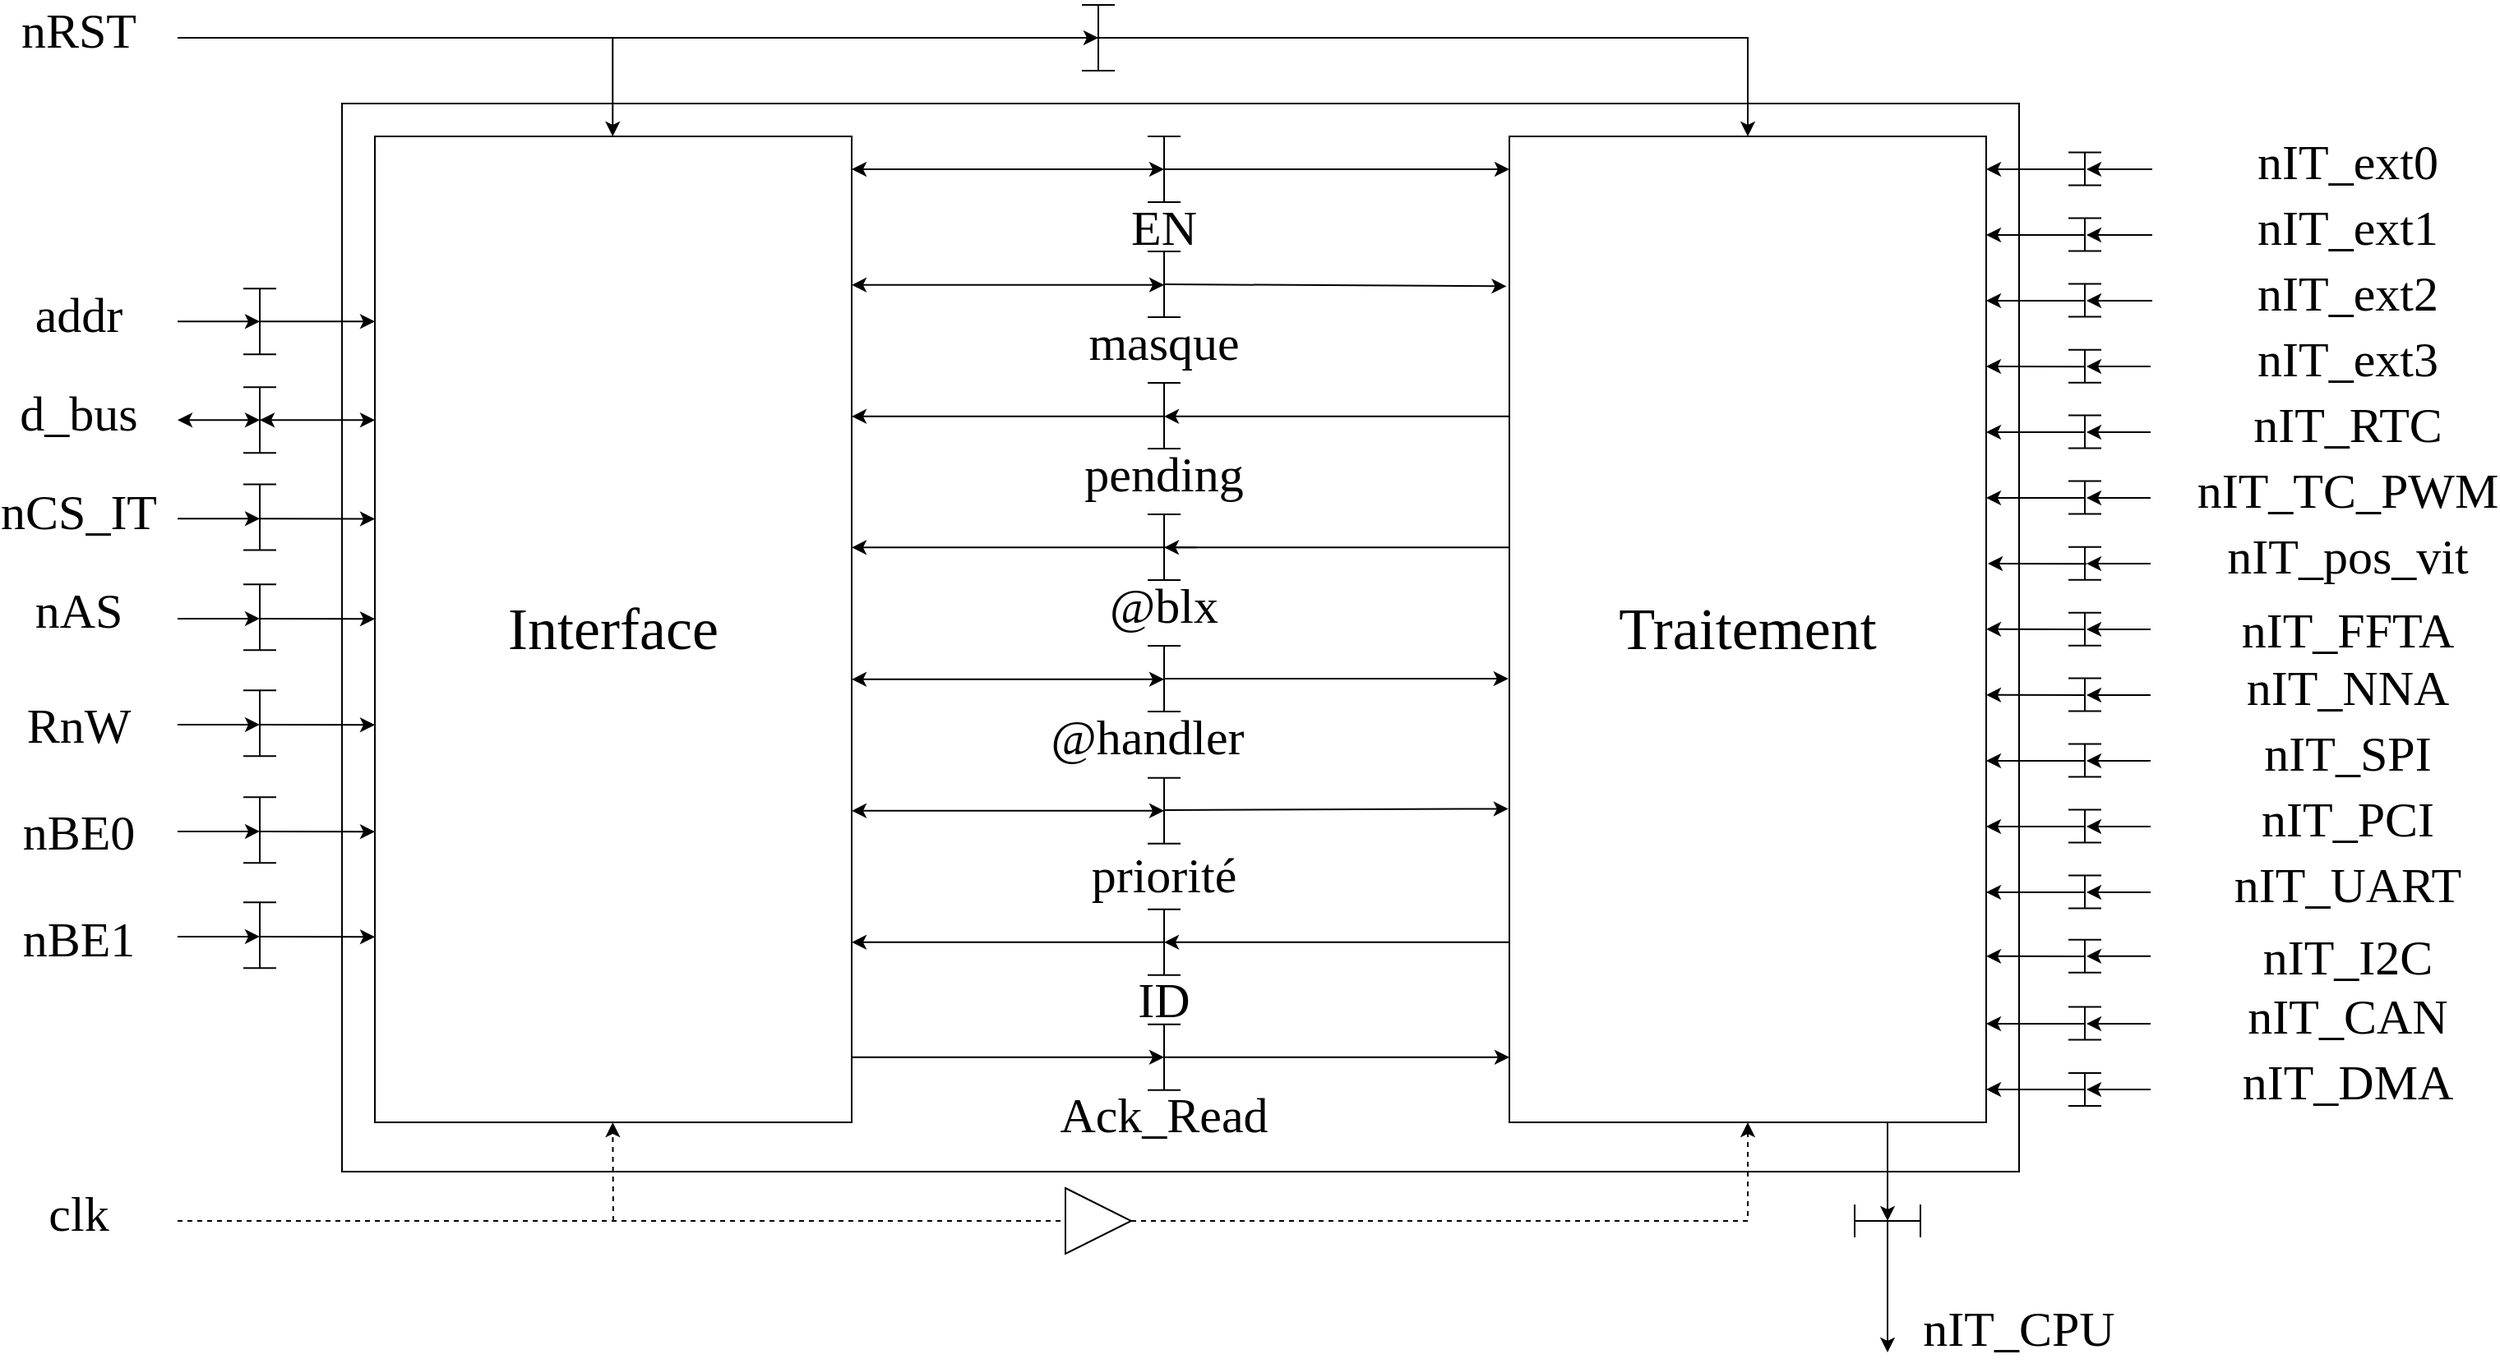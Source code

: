 <mxfile version="20.6.2" type="device"><diagram id="b_KVYCV3iisbfMPjOw4a" name="Page-1"><mxGraphModel dx="3201" dy="1047" grid="1" gridSize="10" guides="1" tooltips="1" connect="1" arrows="1" fold="1" page="1" pageScale="1" pageWidth="827" pageHeight="1169" math="0" shadow="0"><root><mxCell id="0"/><mxCell id="1" parent="0"/><mxCell id="0cYPzPJEwHiZQpcdyZ2v-8" value="" style="rounded=0;whiteSpace=wrap;html=1;" parent="1" vertex="1"><mxGeometry x="180" y="80" width="1020" height="650" as="geometry"/></mxCell><mxCell id="lIDSd-Ln-Ijv5voX9kCA-36" value="" style="endArrow=classic;html=1;rounded=0;fontFamily=Verdana;fontSize=30;" parent="1" edge="1"><mxGeometry width="50" height="50" relative="1" as="geometry"><mxPoint x="1240" y="120" as="sourcePoint"/><mxPoint x="1180" y="120" as="targetPoint"/></mxGeometry></mxCell><mxCell id="lIDSd-Ln-Ijv5voX9kCA-37" value="" style="endArrow=classic;html=1;rounded=0;fontFamily=Verdana;fontSize=30;" parent="1" edge="1"><mxGeometry width="50" height="50" relative="1" as="geometry"><mxPoint x="1240" y="160" as="sourcePoint"/><mxPoint x="1180" y="160" as="targetPoint"/></mxGeometry></mxCell><mxCell id="lIDSd-Ln-Ijv5voX9kCA-38" value="" style="endArrow=classic;html=1;rounded=0;fontFamily=Verdana;fontSize=30;" parent="1" edge="1"><mxGeometry width="50" height="50" relative="1" as="geometry"><mxPoint x="1240" y="200" as="sourcePoint"/><mxPoint x="1180" y="200" as="targetPoint"/></mxGeometry></mxCell><mxCell id="lIDSd-Ln-Ijv5voX9kCA-40" value="" style="endArrow=classic;html=1;rounded=0;fontFamily=Verdana;fontSize=30;" parent="1" edge="1"><mxGeometry width="50" height="50" relative="1" as="geometry"><mxPoint x="1240" y="280" as="sourcePoint"/><mxPoint x="1180" y="280" as="targetPoint"/></mxGeometry></mxCell><mxCell id="lIDSd-Ln-Ijv5voX9kCA-41" value="" style="endArrow=classic;html=1;rounded=0;fontFamily=Verdana;fontSize=30;" parent="1" edge="1"><mxGeometry width="50" height="50" relative="1" as="geometry"><mxPoint x="1240" y="320" as="sourcePoint"/><mxPoint x="1180" y="320" as="targetPoint"/></mxGeometry></mxCell><mxCell id="lIDSd-Ln-Ijv5voX9kCA-42" value="" style="endArrow=classic;html=1;rounded=0;fontFamily=Verdana;fontSize=30;" parent="1" edge="1"><mxGeometry width="50" height="50" relative="1" as="geometry"><mxPoint x="1241" y="360.1" as="sourcePoint"/><mxPoint x="1181" y="360" as="targetPoint"/></mxGeometry></mxCell><mxCell id="lIDSd-Ln-Ijv5voX9kCA-43" value="" style="endArrow=classic;html=1;rounded=0;fontFamily=Verdana;fontSize=30;" parent="1" edge="1"><mxGeometry width="50" height="50" relative="1" as="geometry"><mxPoint x="1240" y="400" as="sourcePoint"/><mxPoint x="1180" y="399.9" as="targetPoint"/></mxGeometry></mxCell><mxCell id="lIDSd-Ln-Ijv5voX9kCA-44" value="" style="endArrow=classic;html=1;rounded=0;fontFamily=Verdana;fontSize=30;" parent="1" edge="1"><mxGeometry width="50" height="50" relative="1" as="geometry"><mxPoint x="1240" y="440" as="sourcePoint"/><mxPoint x="1180" y="439.9" as="targetPoint"/></mxGeometry></mxCell><mxCell id="lIDSd-Ln-Ijv5voX9kCA-45" value="" style="endArrow=classic;html=1;rounded=0;fontFamily=Verdana;fontSize=30;" parent="1" edge="1"><mxGeometry width="50" height="50" relative="1" as="geometry"><mxPoint x="1240" y="480" as="sourcePoint"/><mxPoint x="1180" y="480" as="targetPoint"/></mxGeometry></mxCell><mxCell id="lIDSd-Ln-Ijv5voX9kCA-46" value="" style="endArrow=classic;html=1;rounded=0;fontFamily=Verdana;fontSize=30;" parent="1" edge="1"><mxGeometry width="50" height="50" relative="1" as="geometry"><mxPoint x="1240" y="520" as="sourcePoint"/><mxPoint x="1180" y="520" as="targetPoint"/></mxGeometry></mxCell><mxCell id="lIDSd-Ln-Ijv5voX9kCA-47" value="" style="endArrow=classic;html=1;rounded=0;fontFamily=Verdana;fontSize=30;" parent="1" edge="1"><mxGeometry width="50" height="50" relative="1" as="geometry"><mxPoint x="1240" y="560" as="sourcePoint"/><mxPoint x="1180" y="560" as="targetPoint"/></mxGeometry></mxCell><mxCell id="lIDSd-Ln-Ijv5voX9kCA-48" value="" style="endArrow=classic;html=1;rounded=0;fontFamily=Verdana;fontSize=30;" parent="1" edge="1"><mxGeometry width="50" height="50" relative="1" as="geometry"><mxPoint x="1240" y="599.02" as="sourcePoint"/><mxPoint x="1180" y="598.92" as="targetPoint"/></mxGeometry></mxCell><mxCell id="lIDSd-Ln-Ijv5voX9kCA-49" value="" style="endArrow=classic;html=1;rounded=0;fontFamily=Verdana;fontSize=30;" parent="1" edge="1"><mxGeometry width="50" height="50" relative="1" as="geometry"><mxPoint x="1240" y="640" as="sourcePoint"/><mxPoint x="1180" y="640" as="targetPoint"/></mxGeometry></mxCell><mxCell id="lIDSd-Ln-Ijv5voX9kCA-50" value="" style="endArrow=classic;html=1;rounded=0;fontFamily=Verdana;fontSize=30;" parent="1" edge="1"><mxGeometry width="50" height="50" relative="1" as="geometry"><mxPoint x="1240" y="680" as="sourcePoint"/><mxPoint x="1180" y="680" as="targetPoint"/></mxGeometry></mxCell><mxCell id="lIDSd-Ln-Ijv5voX9kCA-51" value="nIT_ext0" style="text;html=1;strokeColor=none;fillColor=none;align=center;verticalAlign=middle;whiteSpace=wrap;rounded=0;fontFamily=Verdana;fontSize=30;" parent="1" vertex="1"><mxGeometry x="1370" y="100" width="60" height="30" as="geometry"/></mxCell><mxCell id="lIDSd-Ln-Ijv5voX9kCA-52" value="nIT_ext1" style="text;html=1;strokeColor=none;fillColor=none;align=center;verticalAlign=middle;whiteSpace=wrap;rounded=0;fontFamily=Verdana;fontSize=30;" parent="1" vertex="1"><mxGeometry x="1370" y="140" width="60" height="30" as="geometry"/></mxCell><mxCell id="lIDSd-Ln-Ijv5voX9kCA-53" value="nIT_ext2" style="text;html=1;strokeColor=none;fillColor=none;align=center;verticalAlign=middle;whiteSpace=wrap;rounded=0;fontFamily=Verdana;fontSize=30;" parent="1" vertex="1"><mxGeometry x="1370" y="180" width="60" height="30" as="geometry"/></mxCell><mxCell id="lIDSd-Ln-Ijv5voX9kCA-54" value="nIT_ext3" style="text;html=1;strokeColor=none;fillColor=none;align=center;verticalAlign=middle;whiteSpace=wrap;rounded=0;fontFamily=Verdana;fontSize=30;" parent="1" vertex="1"><mxGeometry x="1370" y="220" width="60" height="30" as="geometry"/></mxCell><mxCell id="lIDSd-Ln-Ijv5voX9kCA-55" value="nIT_RTC" style="text;html=1;strokeColor=none;fillColor=none;align=center;verticalAlign=middle;whiteSpace=wrap;rounded=0;fontFamily=Verdana;fontSize=30;" parent="1" vertex="1"><mxGeometry x="1370" y="260" width="60" height="30" as="geometry"/></mxCell><mxCell id="lIDSd-Ln-Ijv5voX9kCA-56" value="nIT_TC_PWM" style="text;html=1;strokeColor=none;fillColor=none;align=center;verticalAlign=middle;whiteSpace=wrap;rounded=0;fontFamily=Verdana;fontSize=30;" parent="1" vertex="1"><mxGeometry x="1370" y="300" width="60" height="30" as="geometry"/></mxCell><mxCell id="lIDSd-Ln-Ijv5voX9kCA-57" value="nIT_pos_vit" style="text;html=1;strokeColor=none;fillColor=none;align=center;verticalAlign=middle;whiteSpace=wrap;rounded=0;fontFamily=Verdana;fontSize=30;" parent="1" vertex="1"><mxGeometry x="1370" y="340" width="60" height="30" as="geometry"/></mxCell><mxCell id="lIDSd-Ln-Ijv5voX9kCA-58" value="nIT_FFTA" style="text;html=1;strokeColor=none;fillColor=none;align=center;verticalAlign=middle;whiteSpace=wrap;rounded=0;fontFamily=Verdana;fontSize=30;" parent="1" vertex="1"><mxGeometry x="1370" y="385" width="60" height="30" as="geometry"/></mxCell><mxCell id="lIDSd-Ln-Ijv5voX9kCA-59" value="nIT_NNA" style="text;html=1;strokeColor=none;fillColor=none;align=center;verticalAlign=middle;whiteSpace=wrap;rounded=0;fontFamily=Verdana;fontSize=30;" parent="1" vertex="1"><mxGeometry x="1370" y="420" width="60" height="30" as="geometry"/></mxCell><mxCell id="lIDSd-Ln-Ijv5voX9kCA-60" value="nIT_SPI" style="text;html=1;strokeColor=none;fillColor=none;align=center;verticalAlign=middle;whiteSpace=wrap;rounded=0;fontFamily=Verdana;fontSize=30;" parent="1" vertex="1"><mxGeometry x="1370" y="460" width="60" height="30" as="geometry"/></mxCell><mxCell id="lIDSd-Ln-Ijv5voX9kCA-61" value="nIT_PCI" style="text;html=1;strokeColor=none;fillColor=none;align=center;verticalAlign=middle;whiteSpace=wrap;rounded=0;fontFamily=Verdana;fontSize=30;" parent="1" vertex="1"><mxGeometry x="1370" y="500" width="60" height="30" as="geometry"/></mxCell><mxCell id="lIDSd-Ln-Ijv5voX9kCA-62" value="nIT_UART" style="text;html=1;strokeColor=none;fillColor=none;align=center;verticalAlign=middle;whiteSpace=wrap;rounded=0;fontFamily=Verdana;fontSize=30;" parent="1" vertex="1"><mxGeometry x="1370" y="540" width="60" height="30" as="geometry"/></mxCell><mxCell id="lIDSd-Ln-Ijv5voX9kCA-63" value="nIT_I2C" style="text;html=1;strokeColor=none;fillColor=none;align=center;verticalAlign=middle;whiteSpace=wrap;rounded=0;fontFamily=Verdana;fontSize=30;" parent="1" vertex="1"><mxGeometry x="1370" y="584" width="60" height="30" as="geometry"/></mxCell><mxCell id="lIDSd-Ln-Ijv5voX9kCA-64" value="nIT_CAN" style="text;html=1;strokeColor=none;fillColor=none;align=center;verticalAlign=middle;whiteSpace=wrap;rounded=0;fontFamily=Verdana;fontSize=30;" parent="1" vertex="1"><mxGeometry x="1370" y="620" width="60" height="30" as="geometry"/></mxCell><mxCell id="lIDSd-Ln-Ijv5voX9kCA-65" value="nIT_DMA" style="text;html=1;strokeColor=none;fillColor=none;align=center;verticalAlign=middle;whiteSpace=wrap;rounded=0;fontFamily=Verdana;fontSize=30;" parent="1" vertex="1"><mxGeometry x="1370" y="660" width="60" height="30" as="geometry"/></mxCell><mxCell id="lIDSd-Ln-Ijv5voX9kCA-66" value="&lt;font style=&quot;font-size: 36px;&quot; face=&quot;Verdana&quot;&gt;Traitement&lt;/font&gt;" style="rounded=0;whiteSpace=wrap;html=1;" parent="1" vertex="1"><mxGeometry x="890" y="100" width="290" height="600" as="geometry"/></mxCell><mxCell id="lIDSd-Ln-Ijv5voX9kCA-67" value="" style="endArrow=classic;html=1;rounded=0;fontFamily=Verdana;fontSize=30;" parent="1" edge="1"><mxGeometry width="50" height="50" relative="1" as="geometry"><mxPoint x="1240" y="240.11" as="sourcePoint"/><mxPoint x="1180" y="240" as="targetPoint"/></mxGeometry></mxCell><mxCell id="lIDSd-Ln-Ijv5voX9kCA-70" value="" style="endArrow=classic;dashed=1;html=1;rounded=0;fontFamily=Verdana;fontSize=30;entryX=0.5;entryY=1;entryDx=0;entryDy=0;startArrow=none;" parent="1" source="lIDSd-Ln-Ijv5voX9kCA-174" target="lIDSd-Ln-Ijv5voX9kCA-66" edge="1"><mxGeometry width="50" height="50" relative="1" as="geometry"><mxPoint x="80" y="760" as="sourcePoint"/><mxPoint x="980" y="760" as="targetPoint"/><Array as="points"><mxPoint x="1035" y="760"/></Array></mxGeometry></mxCell><mxCell id="lIDSd-Ln-Ijv5voX9kCA-71" value="" style="endArrow=classic;html=1;rounded=0;fontFamily=Verdana;fontSize=30;entryX=0.5;entryY=0;entryDx=0;entryDy=0;" parent="1" target="lIDSd-Ln-Ijv5voX9kCA-66" edge="1"><mxGeometry width="50" height="50" relative="1" as="geometry"><mxPoint x="80" y="40" as="sourcePoint"/><mxPoint x="200" y="40" as="targetPoint"/><Array as="points"><mxPoint x="1035" y="40"/></Array></mxGeometry></mxCell><mxCell id="lIDSd-Ln-Ijv5voX9kCA-72" value="clk" style="text;html=1;strokeColor=none;fillColor=none;align=center;verticalAlign=middle;whiteSpace=wrap;rounded=0;fontFamily=Verdana;fontSize=30;" parent="1" vertex="1"><mxGeometry x="-10" y="740" width="60" height="30" as="geometry"/></mxCell><mxCell id="lIDSd-Ln-Ijv5voX9kCA-73" value="nRST" style="text;html=1;strokeColor=none;fillColor=none;align=center;verticalAlign=middle;whiteSpace=wrap;rounded=0;fontFamily=Verdana;fontSize=30;" parent="1" vertex="1"><mxGeometry x="-10" y="20" width="60" height="30" as="geometry"/></mxCell><mxCell id="lIDSd-Ln-Ijv5voX9kCA-74" value="addr" style="text;html=1;strokeColor=none;fillColor=none;align=center;verticalAlign=middle;whiteSpace=wrap;rounded=0;fontFamily=Verdana;fontSize=30;" parent="1" vertex="1"><mxGeometry x="-10" y="192.62" width="60" height="30" as="geometry"/></mxCell><mxCell id="lIDSd-Ln-Ijv5voX9kCA-75" value="d_bus" style="text;html=1;strokeColor=none;fillColor=none;align=center;verticalAlign=middle;whiteSpace=wrap;rounded=0;fontFamily=Verdana;fontSize=30;" parent="1" vertex="1"><mxGeometry x="-10" y="252.62" width="60" height="30" as="geometry"/></mxCell><mxCell id="lIDSd-Ln-Ijv5voX9kCA-82" value="nAS" style="text;html=1;strokeColor=none;fillColor=none;align=center;verticalAlign=middle;whiteSpace=wrap;rounded=0;fontFamily=Verdana;fontSize=30;" parent="1" vertex="1"><mxGeometry x="-10" y="372.62" width="60" height="30" as="geometry"/></mxCell><mxCell id="lIDSd-Ln-Ijv5voX9kCA-83" value="RnW" style="text;html=1;strokeColor=none;fillColor=none;align=center;verticalAlign=middle;whiteSpace=wrap;rounded=0;fontFamily=Verdana;fontSize=30;" parent="1" vertex="1"><mxGeometry x="-10" y="442.62" width="60" height="30" as="geometry"/></mxCell><mxCell id="lIDSd-Ln-Ijv5voX9kCA-84" value="nBE0" style="text;html=1;strokeColor=none;fillColor=none;align=center;verticalAlign=middle;whiteSpace=wrap;rounded=0;fontFamily=Verdana;fontSize=30;" parent="1" vertex="1"><mxGeometry x="-10" y="507.62" width="60" height="30" as="geometry"/></mxCell><mxCell id="lIDSd-Ln-Ijv5voX9kCA-85" value="nBE1" style="text;html=1;strokeColor=none;fillColor=none;align=center;verticalAlign=middle;whiteSpace=wrap;rounded=0;fontFamily=Verdana;fontSize=30;" parent="1" vertex="1"><mxGeometry x="-10" y="572.62" width="60" height="30" as="geometry"/></mxCell><mxCell id="lIDSd-Ln-Ijv5voX9kCA-87" value="nCS_IT" style="text;html=1;strokeColor=none;fillColor=none;align=center;verticalAlign=middle;whiteSpace=wrap;rounded=0;fontFamily=Verdana;fontSize=30;" parent="1" vertex="1"><mxGeometry x="-10" y="312.62" width="60" height="30" as="geometry"/></mxCell><mxCell id="lIDSd-Ln-Ijv5voX9kCA-88" value="&lt;font style=&quot;font-size: 36px;&quot; face=&quot;Verdana&quot;&gt;Interface&lt;/font&gt;" style="rounded=0;whiteSpace=wrap;html=1;" parent="1" vertex="1"><mxGeometry x="200" y="100" width="290" height="600" as="geometry"/></mxCell><mxCell id="lIDSd-Ln-Ijv5voX9kCA-89" value="" style="endArrow=classic;dashed=1;html=1;rounded=0;fontFamily=Verdana;fontSize=36;" parent="1" edge="1"><mxGeometry width="50" height="50" relative="1" as="geometry"><mxPoint x="345" y="760" as="sourcePoint"/><mxPoint x="344.66" y="700" as="targetPoint"/></mxGeometry></mxCell><mxCell id="lIDSd-Ln-Ijv5voX9kCA-90" value="" style="endArrow=classic;html=1;rounded=0;fontFamily=Verdana;fontSize=30;" parent="1" edge="1"><mxGeometry width="50" height="50" relative="1" as="geometry"><mxPoint x="1120" y="760" as="sourcePoint"/><mxPoint x="1120" y="840" as="targetPoint"/></mxGeometry></mxCell><mxCell id="lIDSd-Ln-Ijv5voX9kCA-91" value="nIT_CPU" style="text;html=1;strokeColor=none;fillColor=none;align=center;verticalAlign=middle;whiteSpace=wrap;rounded=0;fontFamily=Verdana;fontSize=30;" parent="1" vertex="1"><mxGeometry x="1170" y="810" width="60" height="30" as="geometry"/></mxCell><mxCell id="lIDSd-Ln-Ijv5voX9kCA-98" value="" style="endArrow=none;html=1;rounded=0;fontFamily=Verdana;fontSize=36;" parent="1" edge="1"><mxGeometry width="50" height="50" relative="1" as="geometry"><mxPoint x="1100" y="760" as="sourcePoint"/><mxPoint x="1140" y="760" as="targetPoint"/></mxGeometry></mxCell><mxCell id="lIDSd-Ln-Ijv5voX9kCA-99" value="" style="endArrow=none;html=1;rounded=0;fontFamily=Verdana;fontSize=36;" parent="1" edge="1"><mxGeometry width="50" height="50" relative="1" as="geometry"><mxPoint x="1140" y="770" as="sourcePoint"/><mxPoint x="1140" y="750" as="targetPoint"/></mxGeometry></mxCell><mxCell id="lIDSd-Ln-Ijv5voX9kCA-100" value="" style="endArrow=none;html=1;rounded=0;fontFamily=Verdana;fontSize=36;" parent="1" edge="1"><mxGeometry width="50" height="50" relative="1" as="geometry"><mxPoint x="1100" y="770" as="sourcePoint"/><mxPoint x="1100" y="750" as="targetPoint"/><Array as="points"><mxPoint x="1100" y="760"/></Array></mxGeometry></mxCell><mxCell id="lIDSd-Ln-Ijv5voX9kCA-101" value="" style="endArrow=none;html=1;rounded=0;fontFamily=Verdana;fontSize=36;" parent="1" edge="1"><mxGeometry width="50" height="50" relative="1" as="geometry"><mxPoint x="1240" y="690" as="sourcePoint"/><mxPoint x="1240" y="670" as="targetPoint"/></mxGeometry></mxCell><mxCell id="lIDSd-Ln-Ijv5voX9kCA-102" value="" style="endArrow=none;html=1;rounded=0;fontFamily=Verdana;fontSize=36;" parent="1" edge="1"><mxGeometry width="50" height="50" relative="1" as="geometry"><mxPoint x="1230" y="670" as="sourcePoint"/><mxPoint x="1250" y="670" as="targetPoint"/></mxGeometry></mxCell><mxCell id="lIDSd-Ln-Ijv5voX9kCA-103" value="" style="endArrow=none;html=1;rounded=0;fontFamily=Verdana;fontSize=36;" parent="1" edge="1"><mxGeometry width="50" height="50" relative="1" as="geometry"><mxPoint x="1230" y="690" as="sourcePoint"/><mxPoint x="1250" y="690" as="targetPoint"/></mxGeometry></mxCell><mxCell id="lIDSd-Ln-Ijv5voX9kCA-104" value="" style="endArrow=none;html=1;rounded=0;fontFamily=Verdana;fontSize=36;" parent="1" edge="1"><mxGeometry width="50" height="50" relative="1" as="geometry"><mxPoint x="1240" y="649.75" as="sourcePoint"/><mxPoint x="1240" y="629.75" as="targetPoint"/></mxGeometry></mxCell><mxCell id="lIDSd-Ln-Ijv5voX9kCA-105" value="" style="endArrow=none;html=1;rounded=0;fontFamily=Verdana;fontSize=36;" parent="1" edge="1"><mxGeometry width="50" height="50" relative="1" as="geometry"><mxPoint x="1230" y="629.75" as="sourcePoint"/><mxPoint x="1250" y="629.75" as="targetPoint"/></mxGeometry></mxCell><mxCell id="lIDSd-Ln-Ijv5voX9kCA-106" value="" style="endArrow=none;html=1;rounded=0;fontFamily=Verdana;fontSize=36;" parent="1" edge="1"><mxGeometry width="50" height="50" relative="1" as="geometry"><mxPoint x="1230" y="649.75" as="sourcePoint"/><mxPoint x="1250" y="649.75" as="targetPoint"/></mxGeometry></mxCell><mxCell id="lIDSd-Ln-Ijv5voX9kCA-107" value="" style="endArrow=none;html=1;rounded=0;fontFamily=Verdana;fontSize=36;" parent="1" edge="1"><mxGeometry width="50" height="50" relative="1" as="geometry"><mxPoint x="1240" y="608.9" as="sourcePoint"/><mxPoint x="1240" y="588.9" as="targetPoint"/></mxGeometry></mxCell><mxCell id="lIDSd-Ln-Ijv5voX9kCA-108" value="" style="endArrow=none;html=1;rounded=0;fontFamily=Verdana;fontSize=36;" parent="1" edge="1"><mxGeometry width="50" height="50" relative="1" as="geometry"><mxPoint x="1230" y="588.9" as="sourcePoint"/><mxPoint x="1250" y="588.9" as="targetPoint"/></mxGeometry></mxCell><mxCell id="lIDSd-Ln-Ijv5voX9kCA-109" value="" style="endArrow=none;html=1;rounded=0;fontFamily=Verdana;fontSize=36;" parent="1" edge="1"><mxGeometry width="50" height="50" relative="1" as="geometry"><mxPoint x="1230" y="608.9" as="sourcePoint"/><mxPoint x="1250" y="608.9" as="targetPoint"/></mxGeometry></mxCell><mxCell id="lIDSd-Ln-Ijv5voX9kCA-110" value="" style="endArrow=none;html=1;rounded=0;fontFamily=Verdana;fontSize=36;" parent="1" edge="1"><mxGeometry width="50" height="50" relative="1" as="geometry"><mxPoint x="1240" y="569.75" as="sourcePoint"/><mxPoint x="1240" y="549.75" as="targetPoint"/></mxGeometry></mxCell><mxCell id="lIDSd-Ln-Ijv5voX9kCA-111" value="" style="endArrow=none;html=1;rounded=0;fontFamily=Verdana;fontSize=36;" parent="1" edge="1"><mxGeometry width="50" height="50" relative="1" as="geometry"><mxPoint x="1230" y="549.75" as="sourcePoint"/><mxPoint x="1250" y="549.75" as="targetPoint"/></mxGeometry></mxCell><mxCell id="lIDSd-Ln-Ijv5voX9kCA-112" value="" style="endArrow=none;html=1;rounded=0;fontFamily=Verdana;fontSize=36;" parent="1" edge="1"><mxGeometry width="50" height="50" relative="1" as="geometry"><mxPoint x="1230" y="569.75" as="sourcePoint"/><mxPoint x="1250" y="569.75" as="targetPoint"/></mxGeometry></mxCell><mxCell id="lIDSd-Ln-Ijv5voX9kCA-113" value="" style="endArrow=none;html=1;rounded=0;fontFamily=Verdana;fontSize=36;" parent="1" edge="1"><mxGeometry width="50" height="50" relative="1" as="geometry"><mxPoint x="1240" y="529.75" as="sourcePoint"/><mxPoint x="1240" y="509.75" as="targetPoint"/></mxGeometry></mxCell><mxCell id="lIDSd-Ln-Ijv5voX9kCA-114" value="" style="endArrow=none;html=1;rounded=0;fontFamily=Verdana;fontSize=36;" parent="1" edge="1"><mxGeometry width="50" height="50" relative="1" as="geometry"><mxPoint x="1230" y="509.75" as="sourcePoint"/><mxPoint x="1250" y="509.75" as="targetPoint"/></mxGeometry></mxCell><mxCell id="lIDSd-Ln-Ijv5voX9kCA-115" value="" style="endArrow=none;html=1;rounded=0;fontFamily=Verdana;fontSize=36;" parent="1" edge="1"><mxGeometry width="50" height="50" relative="1" as="geometry"><mxPoint x="1230" y="529.75" as="sourcePoint"/><mxPoint x="1250" y="529.75" as="targetPoint"/></mxGeometry></mxCell><mxCell id="lIDSd-Ln-Ijv5voX9kCA-116" value="" style="endArrow=none;html=1;rounded=0;fontFamily=Verdana;fontSize=36;" parent="1" edge="1"><mxGeometry width="50" height="50" relative="1" as="geometry"><mxPoint x="1240" y="489.75" as="sourcePoint"/><mxPoint x="1240" y="469.75" as="targetPoint"/></mxGeometry></mxCell><mxCell id="lIDSd-Ln-Ijv5voX9kCA-117" value="" style="endArrow=none;html=1;rounded=0;fontFamily=Verdana;fontSize=36;" parent="1" edge="1"><mxGeometry width="50" height="50" relative="1" as="geometry"><mxPoint x="1230" y="469.75" as="sourcePoint"/><mxPoint x="1250" y="469.75" as="targetPoint"/></mxGeometry></mxCell><mxCell id="lIDSd-Ln-Ijv5voX9kCA-118" value="" style="endArrow=none;html=1;rounded=0;fontFamily=Verdana;fontSize=36;" parent="1" edge="1"><mxGeometry width="50" height="50" relative="1" as="geometry"><mxPoint x="1230" y="489.75" as="sourcePoint"/><mxPoint x="1250" y="489.75" as="targetPoint"/></mxGeometry></mxCell><mxCell id="lIDSd-Ln-Ijv5voX9kCA-119" value="" style="endArrow=none;html=1;rounded=0;fontFamily=Verdana;fontSize=36;" parent="1" edge="1"><mxGeometry width="50" height="50" relative="1" as="geometry"><mxPoint x="1240" y="449.75" as="sourcePoint"/><mxPoint x="1240" y="429.75" as="targetPoint"/></mxGeometry></mxCell><mxCell id="lIDSd-Ln-Ijv5voX9kCA-120" value="" style="endArrow=none;html=1;rounded=0;fontFamily=Verdana;fontSize=36;" parent="1" edge="1"><mxGeometry width="50" height="50" relative="1" as="geometry"><mxPoint x="1230" y="429.75" as="sourcePoint"/><mxPoint x="1250" y="429.75" as="targetPoint"/></mxGeometry></mxCell><mxCell id="lIDSd-Ln-Ijv5voX9kCA-121" value="" style="endArrow=none;html=1;rounded=0;fontFamily=Verdana;fontSize=36;" parent="1" edge="1"><mxGeometry width="50" height="50" relative="1" as="geometry"><mxPoint x="1230" y="449.75" as="sourcePoint"/><mxPoint x="1250" y="449.75" as="targetPoint"/></mxGeometry></mxCell><mxCell id="lIDSd-Ln-Ijv5voX9kCA-122" value="" style="endArrow=none;html=1;rounded=0;fontFamily=Verdana;fontSize=36;" parent="1" edge="1"><mxGeometry width="50" height="50" relative="1" as="geometry"><mxPoint x="1240" y="409.88" as="sourcePoint"/><mxPoint x="1240" y="389.88" as="targetPoint"/></mxGeometry></mxCell><mxCell id="lIDSd-Ln-Ijv5voX9kCA-123" value="" style="endArrow=none;html=1;rounded=0;fontFamily=Verdana;fontSize=36;" parent="1" edge="1"><mxGeometry width="50" height="50" relative="1" as="geometry"><mxPoint x="1230" y="389.88" as="sourcePoint"/><mxPoint x="1250" y="389.88" as="targetPoint"/></mxGeometry></mxCell><mxCell id="lIDSd-Ln-Ijv5voX9kCA-124" value="" style="endArrow=none;html=1;rounded=0;fontFamily=Verdana;fontSize=36;" parent="1" edge="1"><mxGeometry width="50" height="50" relative="1" as="geometry"><mxPoint x="1230" y="409.88" as="sourcePoint"/><mxPoint x="1250" y="409.88" as="targetPoint"/></mxGeometry></mxCell><mxCell id="lIDSd-Ln-Ijv5voX9kCA-125" value="" style="endArrow=none;html=1;rounded=0;fontFamily=Verdana;fontSize=36;" parent="1" edge="1"><mxGeometry width="50" height="50" relative="1" as="geometry"><mxPoint x="1240" y="369.88" as="sourcePoint"/><mxPoint x="1240" y="349.88" as="targetPoint"/></mxGeometry></mxCell><mxCell id="lIDSd-Ln-Ijv5voX9kCA-126" value="" style="endArrow=none;html=1;rounded=0;fontFamily=Verdana;fontSize=36;" parent="1" edge="1"><mxGeometry width="50" height="50" relative="1" as="geometry"><mxPoint x="1230" y="349.88" as="sourcePoint"/><mxPoint x="1250" y="349.88" as="targetPoint"/></mxGeometry></mxCell><mxCell id="lIDSd-Ln-Ijv5voX9kCA-127" value="" style="endArrow=none;html=1;rounded=0;fontFamily=Verdana;fontSize=36;" parent="1" edge="1"><mxGeometry width="50" height="50" relative="1" as="geometry"><mxPoint x="1230" y="369.88" as="sourcePoint"/><mxPoint x="1250" y="369.88" as="targetPoint"/></mxGeometry></mxCell><mxCell id="lIDSd-Ln-Ijv5voX9kCA-128" value="" style="endArrow=none;html=1;rounded=0;fontFamily=Verdana;fontSize=36;" parent="1" edge="1"><mxGeometry width="50" height="50" relative="1" as="geometry"><mxPoint x="1240" y="329.75" as="sourcePoint"/><mxPoint x="1240" y="309.75" as="targetPoint"/></mxGeometry></mxCell><mxCell id="lIDSd-Ln-Ijv5voX9kCA-129" value="" style="endArrow=none;html=1;rounded=0;fontFamily=Verdana;fontSize=36;" parent="1" edge="1"><mxGeometry width="50" height="50" relative="1" as="geometry"><mxPoint x="1230" y="309.75" as="sourcePoint"/><mxPoint x="1250" y="309.75" as="targetPoint"/></mxGeometry></mxCell><mxCell id="lIDSd-Ln-Ijv5voX9kCA-130" value="" style="endArrow=none;html=1;rounded=0;fontFamily=Verdana;fontSize=36;" parent="1" edge="1"><mxGeometry width="50" height="50" relative="1" as="geometry"><mxPoint x="1230" y="329.75" as="sourcePoint"/><mxPoint x="1250" y="329.75" as="targetPoint"/></mxGeometry></mxCell><mxCell id="lIDSd-Ln-Ijv5voX9kCA-131" value="" style="endArrow=none;html=1;rounded=0;fontFamily=Verdana;fontSize=36;" parent="1" edge="1"><mxGeometry width="50" height="50" relative="1" as="geometry"><mxPoint x="1240" y="289.75" as="sourcePoint"/><mxPoint x="1240" y="269.75" as="targetPoint"/></mxGeometry></mxCell><mxCell id="lIDSd-Ln-Ijv5voX9kCA-132" value="" style="endArrow=none;html=1;rounded=0;fontFamily=Verdana;fontSize=36;" parent="1" edge="1"><mxGeometry width="50" height="50" relative="1" as="geometry"><mxPoint x="1230" y="269.75" as="sourcePoint"/><mxPoint x="1250" y="269.75" as="targetPoint"/></mxGeometry></mxCell><mxCell id="lIDSd-Ln-Ijv5voX9kCA-133" value="" style="endArrow=none;html=1;rounded=0;fontFamily=Verdana;fontSize=36;" parent="1" edge="1"><mxGeometry width="50" height="50" relative="1" as="geometry"><mxPoint x="1230" y="289.75" as="sourcePoint"/><mxPoint x="1250" y="289.75" as="targetPoint"/></mxGeometry></mxCell><mxCell id="lIDSd-Ln-Ijv5voX9kCA-134" value="" style="endArrow=none;html=1;rounded=0;fontFamily=Verdana;fontSize=36;" parent="1" edge="1"><mxGeometry width="50" height="50" relative="1" as="geometry"><mxPoint x="1240" y="249.88" as="sourcePoint"/><mxPoint x="1240" y="229.88" as="targetPoint"/></mxGeometry></mxCell><mxCell id="lIDSd-Ln-Ijv5voX9kCA-135" value="" style="endArrow=none;html=1;rounded=0;fontFamily=Verdana;fontSize=36;" parent="1" edge="1"><mxGeometry width="50" height="50" relative="1" as="geometry"><mxPoint x="1230" y="229.88" as="sourcePoint"/><mxPoint x="1250" y="229.88" as="targetPoint"/></mxGeometry></mxCell><mxCell id="lIDSd-Ln-Ijv5voX9kCA-136" value="" style="endArrow=none;html=1;rounded=0;fontFamily=Verdana;fontSize=36;" parent="1" edge="1"><mxGeometry width="50" height="50" relative="1" as="geometry"><mxPoint x="1230" y="249.88" as="sourcePoint"/><mxPoint x="1250" y="249.88" as="targetPoint"/></mxGeometry></mxCell><mxCell id="lIDSd-Ln-Ijv5voX9kCA-137" value="" style="endArrow=none;html=1;rounded=0;fontFamily=Verdana;fontSize=36;" parent="1" edge="1"><mxGeometry width="50" height="50" relative="1" as="geometry"><mxPoint x="1240" y="209.75" as="sourcePoint"/><mxPoint x="1240" y="189.75" as="targetPoint"/></mxGeometry></mxCell><mxCell id="lIDSd-Ln-Ijv5voX9kCA-138" value="" style="endArrow=none;html=1;rounded=0;fontFamily=Verdana;fontSize=36;" parent="1" edge="1"><mxGeometry width="50" height="50" relative="1" as="geometry"><mxPoint x="1230" y="189.75" as="sourcePoint"/><mxPoint x="1250" y="189.75" as="targetPoint"/></mxGeometry></mxCell><mxCell id="lIDSd-Ln-Ijv5voX9kCA-139" value="" style="endArrow=none;html=1;rounded=0;fontFamily=Verdana;fontSize=36;" parent="1" edge="1"><mxGeometry width="50" height="50" relative="1" as="geometry"><mxPoint x="1230" y="209.75" as="sourcePoint"/><mxPoint x="1250" y="209.75" as="targetPoint"/></mxGeometry></mxCell><mxCell id="lIDSd-Ln-Ijv5voX9kCA-140" value="" style="endArrow=none;html=1;rounded=0;fontFamily=Verdana;fontSize=36;" parent="1" edge="1"><mxGeometry width="50" height="50" relative="1" as="geometry"><mxPoint x="1240" y="169.75" as="sourcePoint"/><mxPoint x="1240" y="149.75" as="targetPoint"/></mxGeometry></mxCell><mxCell id="lIDSd-Ln-Ijv5voX9kCA-141" value="" style="endArrow=none;html=1;rounded=0;fontFamily=Verdana;fontSize=36;" parent="1" edge="1"><mxGeometry width="50" height="50" relative="1" as="geometry"><mxPoint x="1230" y="149.75" as="sourcePoint"/><mxPoint x="1250" y="149.75" as="targetPoint"/></mxGeometry></mxCell><mxCell id="lIDSd-Ln-Ijv5voX9kCA-142" value="" style="endArrow=none;html=1;rounded=0;fontFamily=Verdana;fontSize=36;" parent="1" edge="1"><mxGeometry width="50" height="50" relative="1" as="geometry"><mxPoint x="1230" y="169.75" as="sourcePoint"/><mxPoint x="1250" y="169.75" as="targetPoint"/></mxGeometry></mxCell><mxCell id="lIDSd-Ln-Ijv5voX9kCA-143" value="" style="endArrow=none;html=1;rounded=0;fontFamily=Verdana;fontSize=36;" parent="1" edge="1"><mxGeometry width="50" height="50" relative="1" as="geometry"><mxPoint x="1240" y="129.75" as="sourcePoint"/><mxPoint x="1240" y="109.75" as="targetPoint"/></mxGeometry></mxCell><mxCell id="lIDSd-Ln-Ijv5voX9kCA-144" value="" style="endArrow=none;html=1;rounded=0;fontFamily=Verdana;fontSize=36;" parent="1" edge="1"><mxGeometry width="50" height="50" relative="1" as="geometry"><mxPoint x="1230" y="109.75" as="sourcePoint"/><mxPoint x="1250" y="109.75" as="targetPoint"/></mxGeometry></mxCell><mxCell id="lIDSd-Ln-Ijv5voX9kCA-145" value="" style="endArrow=none;html=1;rounded=0;fontFamily=Verdana;fontSize=36;" parent="1" edge="1"><mxGeometry width="50" height="50" relative="1" as="geometry"><mxPoint x="1230" y="129.75" as="sourcePoint"/><mxPoint x="1250" y="129.75" as="targetPoint"/></mxGeometry></mxCell><mxCell id="lIDSd-Ln-Ijv5voX9kCA-147" value="" style="endArrow=classic;html=1;rounded=0;fontFamily=Verdana;fontSize=36;" parent="1" edge="1"><mxGeometry width="50" height="50" relative="1" as="geometry"><mxPoint x="1120" y="700" as="sourcePoint"/><mxPoint x="1120" y="760" as="targetPoint"/></mxGeometry></mxCell><mxCell id="lIDSd-Ln-Ijv5voX9kCA-148" value="" style="endArrow=classic;html=1;rounded=0;fontFamily=Verdana;fontSize=36;" parent="1" edge="1"><mxGeometry width="50" height="50" relative="1" as="geometry"><mxPoint x="1281" y="120" as="sourcePoint"/><mxPoint x="1241" y="120" as="targetPoint"/></mxGeometry></mxCell><mxCell id="lIDSd-Ln-Ijv5voX9kCA-149" value="" style="endArrow=classic;html=1;rounded=0;fontFamily=Verdana;fontSize=36;" parent="1" edge="1"><mxGeometry width="50" height="50" relative="1" as="geometry"><mxPoint x="1281" y="160" as="sourcePoint"/><mxPoint x="1241" y="160" as="targetPoint"/></mxGeometry></mxCell><mxCell id="lIDSd-Ln-Ijv5voX9kCA-150" value="" style="endArrow=classic;html=1;rounded=0;fontFamily=Verdana;fontSize=36;" parent="1" edge="1"><mxGeometry width="50" height="50" relative="1" as="geometry"><mxPoint x="1281" y="200" as="sourcePoint"/><mxPoint x="1241" y="200" as="targetPoint"/></mxGeometry></mxCell><mxCell id="lIDSd-Ln-Ijv5voX9kCA-153" value="" style="endArrow=classic;html=1;rounded=0;fontFamily=Verdana;fontSize=30;" parent="1" edge="1"><mxGeometry width="50" height="50" relative="1" as="geometry"><mxPoint x="1280" y="240" as="sourcePoint"/><mxPoint x="1241" y="240" as="targetPoint"/></mxGeometry></mxCell><mxCell id="lIDSd-Ln-Ijv5voX9kCA-154" value="" style="endArrow=classic;html=1;rounded=0;fontFamily=Verdana;fontSize=30;" parent="1" edge="1"><mxGeometry width="50" height="50" relative="1" as="geometry"><mxPoint x="1280" y="280" as="sourcePoint"/><mxPoint x="1241" y="280" as="targetPoint"/></mxGeometry></mxCell><mxCell id="lIDSd-Ln-Ijv5voX9kCA-155" value="" style="endArrow=classic;html=1;rounded=0;fontFamily=Verdana;fontSize=30;" parent="1" edge="1"><mxGeometry width="50" height="50" relative="1" as="geometry"><mxPoint x="1280" y="320" as="sourcePoint"/><mxPoint x="1241" y="320" as="targetPoint"/></mxGeometry></mxCell><mxCell id="lIDSd-Ln-Ijv5voX9kCA-156" value="" style="endArrow=classic;html=1;rounded=0;fontFamily=Verdana;fontSize=30;" parent="1" edge="1"><mxGeometry width="50" height="50" relative="1" as="geometry"><mxPoint x="1280" y="360" as="sourcePoint"/><mxPoint x="1241" y="360" as="targetPoint"/></mxGeometry></mxCell><mxCell id="lIDSd-Ln-Ijv5voX9kCA-157" value="" style="endArrow=classic;html=1;rounded=0;fontFamily=Verdana;fontSize=30;" parent="1" edge="1"><mxGeometry width="50" height="50" relative="1" as="geometry"><mxPoint x="1280" y="399.94" as="sourcePoint"/><mxPoint x="1241" y="399.94" as="targetPoint"/></mxGeometry></mxCell><mxCell id="lIDSd-Ln-Ijv5voX9kCA-158" value="" style="endArrow=classic;html=1;rounded=0;fontFamily=Verdana;fontSize=30;" parent="1" edge="1"><mxGeometry width="50" height="50" relative="1" as="geometry"><mxPoint x="1280" y="440" as="sourcePoint"/><mxPoint x="1241" y="440" as="targetPoint"/></mxGeometry></mxCell><mxCell id="lIDSd-Ln-Ijv5voX9kCA-159" value="" style="endArrow=classic;html=1;rounded=0;fontFamily=Verdana;fontSize=30;" parent="1" edge="1"><mxGeometry width="50" height="50" relative="1" as="geometry"><mxPoint x="1280" y="480" as="sourcePoint"/><mxPoint x="1241" y="480" as="targetPoint"/></mxGeometry></mxCell><mxCell id="lIDSd-Ln-Ijv5voX9kCA-160" value="" style="endArrow=classic;html=1;rounded=0;fontFamily=Verdana;fontSize=30;" parent="1" edge="1"><mxGeometry width="50" height="50" relative="1" as="geometry"><mxPoint x="1280" y="520" as="sourcePoint"/><mxPoint x="1241" y="520" as="targetPoint"/></mxGeometry></mxCell><mxCell id="lIDSd-Ln-Ijv5voX9kCA-161" value="" style="endArrow=classic;html=1;rounded=0;fontFamily=Verdana;fontSize=30;" parent="1" edge="1"><mxGeometry width="50" height="50" relative="1" as="geometry"><mxPoint x="1280" y="560" as="sourcePoint"/><mxPoint x="1241" y="560" as="targetPoint"/></mxGeometry></mxCell><mxCell id="lIDSd-Ln-Ijv5voX9kCA-162" value="" style="endArrow=classic;html=1;rounded=0;fontFamily=Verdana;fontSize=30;" parent="1" edge="1"><mxGeometry width="50" height="50" relative="1" as="geometry"><mxPoint x="1280" y="598.9" as="sourcePoint"/><mxPoint x="1241" y="598.9" as="targetPoint"/></mxGeometry></mxCell><mxCell id="lIDSd-Ln-Ijv5voX9kCA-163" value="" style="endArrow=classic;html=1;rounded=0;fontFamily=Verdana;fontSize=30;" parent="1" edge="1"><mxGeometry width="50" height="50" relative="1" as="geometry"><mxPoint x="1280" y="640" as="sourcePoint"/><mxPoint x="1241" y="640" as="targetPoint"/></mxGeometry></mxCell><mxCell id="lIDSd-Ln-Ijv5voX9kCA-164" value="" style="endArrow=classic;html=1;rounded=0;fontFamily=Verdana;fontSize=30;" parent="1" edge="1"><mxGeometry width="50" height="50" relative="1" as="geometry"><mxPoint x="1280" y="680" as="sourcePoint"/><mxPoint x="1241" y="680" as="targetPoint"/></mxGeometry></mxCell><mxCell id="lIDSd-Ln-Ijv5voX9kCA-165" value="" style="endArrow=classic;html=1;rounded=0;fontFamily=Verdana;fontSize=36;" parent="1" edge="1"><mxGeometry width="50" height="50" relative="1" as="geometry"><mxPoint x="344.64" y="40" as="sourcePoint"/><mxPoint x="344.64" y="100" as="targetPoint"/></mxGeometry></mxCell><mxCell id="lIDSd-Ln-Ijv5voX9kCA-166" value="" style="endArrow=none;html=1;rounded=0;fontFamily=Verdana;fontSize=36;" parent="1" edge="1"><mxGeometry width="50" height="50" relative="1" as="geometry"><mxPoint x="640" y="60" as="sourcePoint"/><mxPoint x="640" y="20" as="targetPoint"/></mxGeometry></mxCell><mxCell id="lIDSd-Ln-Ijv5voX9kCA-167" value="" style="endArrow=none;html=1;rounded=0;fontFamily=Verdana;fontSize=36;" parent="1" edge="1"><mxGeometry width="50" height="50" relative="1" as="geometry"><mxPoint x="630" y="20" as="sourcePoint"/><mxPoint x="650" y="20" as="targetPoint"/></mxGeometry></mxCell><mxCell id="lIDSd-Ln-Ijv5voX9kCA-168" value="" style="endArrow=none;html=1;rounded=0;fontFamily=Verdana;fontSize=36;" parent="1" edge="1"><mxGeometry width="50" height="50" relative="1" as="geometry"><mxPoint x="630" y="60" as="sourcePoint"/><mxPoint x="650" y="60" as="targetPoint"/></mxGeometry></mxCell><mxCell id="lIDSd-Ln-Ijv5voX9kCA-169" value="" style="endArrow=classic;html=1;rounded=0;fontFamily=Verdana;fontSize=36;" parent="1" edge="1"><mxGeometry width="50" height="50" relative="1" as="geometry"><mxPoint x="510" y="40" as="sourcePoint"/><mxPoint x="640" y="40" as="targetPoint"/></mxGeometry></mxCell><mxCell id="lIDSd-Ln-Ijv5voX9kCA-172" value="" style="endArrow=classic;html=1;rounded=0;fontFamily=Verdana;fontSize=30;" parent="1" edge="1"><mxGeometry width="50" height="50" relative="1" as="geometry"><mxPoint x="130" y="212.62" as="sourcePoint"/><mxPoint x="200" y="212.62" as="targetPoint"/></mxGeometry></mxCell><mxCell id="lIDSd-Ln-Ijv5voX9kCA-174" value="" style="triangle;whiteSpace=wrap;html=1;fontFamily=Verdana;fontSize=36;" parent="1" vertex="1"><mxGeometry x="620" y="740" width="40" height="40" as="geometry"/></mxCell><mxCell id="lIDSd-Ln-Ijv5voX9kCA-175" value="" style="endArrow=none;dashed=1;html=1;rounded=0;fontFamily=Verdana;fontSize=30;" parent="1" edge="1"><mxGeometry width="50" height="50" relative="1" as="geometry"><mxPoint x="80" y="760" as="sourcePoint"/><mxPoint x="620" y="760" as="targetPoint"/><Array as="points"/></mxGeometry></mxCell><mxCell id="lIDSd-Ln-Ijv5voX9kCA-176" value="" style="endArrow=none;html=1;rounded=0;fontFamily=Verdana;fontSize=36;fillColor=#FFFFFF;" parent="1" edge="1"><mxGeometry width="50" height="50" relative="1" as="geometry"><mxPoint x="130" y="232.62" as="sourcePoint"/><mxPoint x="130" y="192.62" as="targetPoint"/></mxGeometry></mxCell><mxCell id="lIDSd-Ln-Ijv5voX9kCA-177" value="" style="endArrow=none;html=1;rounded=0;fontFamily=Verdana;fontSize=36;fillColor=#FFFFFF;" parent="1" edge="1"><mxGeometry width="50" height="50" relative="1" as="geometry"><mxPoint x="120" y="192.62" as="sourcePoint"/><mxPoint x="140" y="192.62" as="targetPoint"/><Array as="points"><mxPoint x="130" y="192.62"/></Array></mxGeometry></mxCell><mxCell id="lIDSd-Ln-Ijv5voX9kCA-178" value="" style="endArrow=none;html=1;rounded=0;fontFamily=Verdana;fontSize=36;fillColor=#FFFFFF;" parent="1" edge="1"><mxGeometry width="50" height="50" relative="1" as="geometry"><mxPoint x="120" y="232.62" as="sourcePoint"/><mxPoint x="140" y="232.62" as="targetPoint"/><Array as="points"><mxPoint x="130" y="232.62"/></Array></mxGeometry></mxCell><mxCell id="lIDSd-Ln-Ijv5voX9kCA-180" value="" style="endArrow=classic;startArrow=classic;html=1;rounded=0;fontFamily=Verdana;fontSize=36;fillColor=#FFFFFF;" parent="1" edge="1"><mxGeometry width="50" height="50" relative="1" as="geometry"><mxPoint x="130" y="272.62" as="sourcePoint"/><mxPoint x="200" y="272.62" as="targetPoint"/></mxGeometry></mxCell><mxCell id="lIDSd-Ln-Ijv5voX9kCA-181" value="" style="endArrow=none;html=1;rounded=0;fontFamily=Verdana;fontSize=36;fillColor=#FFFFFF;" parent="1" edge="1"><mxGeometry width="50" height="50" relative="1" as="geometry"><mxPoint x="130" y="292.62" as="sourcePoint"/><mxPoint x="130" y="252.62" as="targetPoint"/></mxGeometry></mxCell><mxCell id="lIDSd-Ln-Ijv5voX9kCA-182" value="" style="endArrow=none;html=1;rounded=0;fontFamily=Verdana;fontSize=36;fillColor=#FFFFFF;" parent="1" edge="1"><mxGeometry width="50" height="50" relative="1" as="geometry"><mxPoint x="120" y="252.62" as="sourcePoint"/><mxPoint x="140" y="252.62" as="targetPoint"/><Array as="points"><mxPoint x="130" y="252.62"/></Array></mxGeometry></mxCell><mxCell id="lIDSd-Ln-Ijv5voX9kCA-183" value="" style="endArrow=none;html=1;rounded=0;fontFamily=Verdana;fontSize=36;fillColor=#FFFFFF;" parent="1" edge="1"><mxGeometry width="50" height="50" relative="1" as="geometry"><mxPoint x="120" y="292.62" as="sourcePoint"/><mxPoint x="140" y="292.62" as="targetPoint"/><Array as="points"><mxPoint x="130" y="292.62"/></Array></mxGeometry></mxCell><mxCell id="lIDSd-Ln-Ijv5voX9kCA-184" value="" style="endArrow=classic;startArrow=classic;html=1;rounded=0;fontFamily=Verdana;fontSize=36;fillColor=#FFFFFF;" parent="1" edge="1"><mxGeometry width="50" height="50" relative="1" as="geometry"><mxPoint x="80" y="272.62" as="sourcePoint"/><mxPoint x="130" y="272.62" as="targetPoint"/></mxGeometry></mxCell><mxCell id="lIDSd-Ln-Ijv5voX9kCA-185" value="" style="endArrow=classic;html=1;rounded=0;fontFamily=Verdana;fontSize=30;" parent="1" edge="1"><mxGeometry width="50" height="50" relative="1" as="geometry"><mxPoint x="130" y="332.62" as="sourcePoint"/><mxPoint x="200" y="332.79" as="targetPoint"/></mxGeometry></mxCell><mxCell id="lIDSd-Ln-Ijv5voX9kCA-186" value="" style="endArrow=none;html=1;rounded=0;fontFamily=Verdana;fontSize=36;fillColor=#FFFFFF;" parent="1" edge="1"><mxGeometry width="50" height="50" relative="1" as="geometry"><mxPoint x="130" y="351.79" as="sourcePoint"/><mxPoint x="130" y="311.79" as="targetPoint"/></mxGeometry></mxCell><mxCell id="lIDSd-Ln-Ijv5voX9kCA-187" value="" style="endArrow=none;html=1;rounded=0;fontFamily=Verdana;fontSize=36;fillColor=#FFFFFF;" parent="1" edge="1"><mxGeometry width="50" height="50" relative="1" as="geometry"><mxPoint x="120" y="311.79" as="sourcePoint"/><mxPoint x="140" y="311.79" as="targetPoint"/><Array as="points"><mxPoint x="130" y="311.79"/></Array></mxGeometry></mxCell><mxCell id="lIDSd-Ln-Ijv5voX9kCA-188" value="" style="endArrow=none;html=1;rounded=0;fontFamily=Verdana;fontSize=36;fillColor=#FFFFFF;" parent="1" edge="1"><mxGeometry width="50" height="50" relative="1" as="geometry"><mxPoint x="120" y="351.79" as="sourcePoint"/><mxPoint x="140" y="351.79" as="targetPoint"/><Array as="points"><mxPoint x="130" y="351.79"/></Array></mxGeometry></mxCell><mxCell id="lIDSd-Ln-Ijv5voX9kCA-189" value="" style="endArrow=classic;html=1;rounded=0;fontFamily=Verdana;fontSize=36;fillColor=#FFFFFF;" parent="1" edge="1"><mxGeometry width="50" height="50" relative="1" as="geometry"><mxPoint x="80" y="332.62" as="sourcePoint"/><mxPoint x="130" y="332.62" as="targetPoint"/></mxGeometry></mxCell><mxCell id="lIDSd-Ln-Ijv5voX9kCA-190" value="" style="endArrow=classic;html=1;rounded=0;fontFamily=Verdana;fontSize=30;" parent="1" edge="1"><mxGeometry width="50" height="50" relative="1" as="geometry"><mxPoint x="80" y="212.62" as="sourcePoint"/><mxPoint x="130" y="212.62" as="targetPoint"/></mxGeometry></mxCell><mxCell id="lIDSd-Ln-Ijv5voX9kCA-191" value="" style="endArrow=classic;html=1;rounded=0;fontFamily=Verdana;fontSize=30;" parent="1" edge="1"><mxGeometry width="50" height="50" relative="1" as="geometry"><mxPoint x="130" y="393.45" as="sourcePoint"/><mxPoint x="200" y="393.62" as="targetPoint"/></mxGeometry></mxCell><mxCell id="lIDSd-Ln-Ijv5voX9kCA-192" value="" style="endArrow=none;html=1;rounded=0;fontFamily=Verdana;fontSize=36;fillColor=#FFFFFF;" parent="1" edge="1"><mxGeometry width="50" height="50" relative="1" as="geometry"><mxPoint x="130" y="412.62" as="sourcePoint"/><mxPoint x="130" y="372.62" as="targetPoint"/></mxGeometry></mxCell><mxCell id="lIDSd-Ln-Ijv5voX9kCA-193" value="" style="endArrow=none;html=1;rounded=0;fontFamily=Verdana;fontSize=36;fillColor=#FFFFFF;" parent="1" edge="1"><mxGeometry width="50" height="50" relative="1" as="geometry"><mxPoint x="120" y="372.62" as="sourcePoint"/><mxPoint x="140" y="372.62" as="targetPoint"/><Array as="points"><mxPoint x="130" y="372.62"/></Array></mxGeometry></mxCell><mxCell id="lIDSd-Ln-Ijv5voX9kCA-194" value="" style="endArrow=none;html=1;rounded=0;fontFamily=Verdana;fontSize=36;fillColor=#FFFFFF;" parent="1" edge="1"><mxGeometry width="50" height="50" relative="1" as="geometry"><mxPoint x="120" y="412.62" as="sourcePoint"/><mxPoint x="140" y="412.62" as="targetPoint"/><Array as="points"><mxPoint x="130" y="412.62"/></Array></mxGeometry></mxCell><mxCell id="lIDSd-Ln-Ijv5voX9kCA-195" value="" style="endArrow=classic;html=1;rounded=0;fontFamily=Verdana;fontSize=36;fillColor=#FFFFFF;" parent="1" edge="1"><mxGeometry width="50" height="50" relative="1" as="geometry"><mxPoint x="80" y="393.45" as="sourcePoint"/><mxPoint x="130" y="393.45" as="targetPoint"/></mxGeometry></mxCell><mxCell id="lIDSd-Ln-Ijv5voX9kCA-196" value="" style="endArrow=classic;html=1;rounded=0;fontFamily=Verdana;fontSize=30;" parent="1" edge="1"><mxGeometry width="50" height="50" relative="1" as="geometry"><mxPoint x="130" y="457.96" as="sourcePoint"/><mxPoint x="200" y="458.13" as="targetPoint"/></mxGeometry></mxCell><mxCell id="lIDSd-Ln-Ijv5voX9kCA-197" value="" style="endArrow=none;html=1;rounded=0;fontFamily=Verdana;fontSize=36;fillColor=#FFFFFF;" parent="1" edge="1"><mxGeometry width="50" height="50" relative="1" as="geometry"><mxPoint x="130" y="477.13" as="sourcePoint"/><mxPoint x="130" y="437.13" as="targetPoint"/></mxGeometry></mxCell><mxCell id="lIDSd-Ln-Ijv5voX9kCA-198" value="" style="endArrow=none;html=1;rounded=0;fontFamily=Verdana;fontSize=36;fillColor=#FFFFFF;" parent="1" edge="1"><mxGeometry width="50" height="50" relative="1" as="geometry"><mxPoint x="120" y="437.13" as="sourcePoint"/><mxPoint x="140" y="437.13" as="targetPoint"/><Array as="points"><mxPoint x="130" y="437.13"/></Array></mxGeometry></mxCell><mxCell id="lIDSd-Ln-Ijv5voX9kCA-199" value="" style="endArrow=none;html=1;rounded=0;fontFamily=Verdana;fontSize=36;fillColor=#FFFFFF;" parent="1" edge="1"><mxGeometry width="50" height="50" relative="1" as="geometry"><mxPoint x="120" y="477.13" as="sourcePoint"/><mxPoint x="140" y="477.13" as="targetPoint"/><Array as="points"><mxPoint x="130" y="477.13"/></Array></mxGeometry></mxCell><mxCell id="lIDSd-Ln-Ijv5voX9kCA-200" value="" style="endArrow=classic;html=1;rounded=0;fontFamily=Verdana;fontSize=36;fillColor=#FFFFFF;" parent="1" edge="1"><mxGeometry width="50" height="50" relative="1" as="geometry"><mxPoint x="80" y="457.96" as="sourcePoint"/><mxPoint x="130" y="457.96" as="targetPoint"/></mxGeometry></mxCell><mxCell id="lIDSd-Ln-Ijv5voX9kCA-201" value="" style="endArrow=classic;html=1;rounded=0;fontFamily=Verdana;fontSize=30;" parent="1" edge="1"><mxGeometry width="50" height="50" relative="1" as="geometry"><mxPoint x="130" y="522.96" as="sourcePoint"/><mxPoint x="200" y="523.13" as="targetPoint"/></mxGeometry></mxCell><mxCell id="lIDSd-Ln-Ijv5voX9kCA-202" value="" style="endArrow=none;html=1;rounded=0;fontFamily=Verdana;fontSize=36;fillColor=#FFFFFF;" parent="1" edge="1"><mxGeometry width="50" height="50" relative="1" as="geometry"><mxPoint x="130" y="542.13" as="sourcePoint"/><mxPoint x="130" y="502.13" as="targetPoint"/></mxGeometry></mxCell><mxCell id="lIDSd-Ln-Ijv5voX9kCA-203" value="" style="endArrow=none;html=1;rounded=0;fontFamily=Verdana;fontSize=36;fillColor=#FFFFFF;" parent="1" edge="1"><mxGeometry width="50" height="50" relative="1" as="geometry"><mxPoint x="120" y="502.13" as="sourcePoint"/><mxPoint x="140" y="502.13" as="targetPoint"/><Array as="points"><mxPoint x="130" y="502.13"/></Array></mxGeometry></mxCell><mxCell id="lIDSd-Ln-Ijv5voX9kCA-204" value="" style="endArrow=none;html=1;rounded=0;fontFamily=Verdana;fontSize=36;fillColor=#FFFFFF;" parent="1" edge="1"><mxGeometry width="50" height="50" relative="1" as="geometry"><mxPoint x="120" y="542.13" as="sourcePoint"/><mxPoint x="140" y="542.13" as="targetPoint"/><Array as="points"><mxPoint x="130" y="542.13"/></Array></mxGeometry></mxCell><mxCell id="lIDSd-Ln-Ijv5voX9kCA-205" value="" style="endArrow=classic;html=1;rounded=0;fontFamily=Verdana;fontSize=36;fillColor=#FFFFFF;" parent="1" edge="1"><mxGeometry width="50" height="50" relative="1" as="geometry"><mxPoint x="80" y="522.96" as="sourcePoint"/><mxPoint x="130" y="522.96" as="targetPoint"/></mxGeometry></mxCell><mxCell id="lIDSd-Ln-Ijv5voX9kCA-206" value="" style="endArrow=classic;html=1;rounded=0;fontFamily=Verdana;fontSize=30;" parent="1" edge="1"><mxGeometry width="50" height="50" relative="1" as="geometry"><mxPoint x="130" y="586.96" as="sourcePoint"/><mxPoint x="200" y="587.13" as="targetPoint"/></mxGeometry></mxCell><mxCell id="lIDSd-Ln-Ijv5voX9kCA-207" value="" style="endArrow=none;html=1;rounded=0;fontFamily=Verdana;fontSize=36;fillColor=#FFFFFF;" parent="1" edge="1"><mxGeometry width="50" height="50" relative="1" as="geometry"><mxPoint x="130" y="606.13" as="sourcePoint"/><mxPoint x="130" y="566.13" as="targetPoint"/></mxGeometry></mxCell><mxCell id="lIDSd-Ln-Ijv5voX9kCA-208" value="" style="endArrow=none;html=1;rounded=0;fontFamily=Verdana;fontSize=36;fillColor=#FFFFFF;" parent="1" edge="1"><mxGeometry width="50" height="50" relative="1" as="geometry"><mxPoint x="120" y="566.13" as="sourcePoint"/><mxPoint x="140" y="566.13" as="targetPoint"/><Array as="points"><mxPoint x="130" y="566.13"/></Array></mxGeometry></mxCell><mxCell id="lIDSd-Ln-Ijv5voX9kCA-209" value="" style="endArrow=none;html=1;rounded=0;fontFamily=Verdana;fontSize=36;fillColor=#FFFFFF;" parent="1" edge="1"><mxGeometry width="50" height="50" relative="1" as="geometry"><mxPoint x="120" y="606.13" as="sourcePoint"/><mxPoint x="140" y="606.13" as="targetPoint"/><Array as="points"><mxPoint x="130" y="606.13"/></Array></mxGeometry></mxCell><mxCell id="lIDSd-Ln-Ijv5voX9kCA-210" value="" style="endArrow=classic;html=1;rounded=0;fontFamily=Verdana;fontSize=36;fillColor=#FFFFFF;" parent="1" edge="1"><mxGeometry width="50" height="50" relative="1" as="geometry"><mxPoint x="80" y="586.96" as="sourcePoint"/><mxPoint x="130" y="586.96" as="targetPoint"/></mxGeometry></mxCell><mxCell id="lIDSd-Ln-Ijv5voX9kCA-216" value="" style="endArrow=none;html=1;rounded=0;fontFamily=Verdana;fontSize=36;fillColor=#FFFFFF;" parent="1" edge="1"><mxGeometry width="50" height="50" relative="1" as="geometry"><mxPoint x="680" y="140" as="sourcePoint"/><mxPoint x="680" y="100" as="targetPoint"/></mxGeometry></mxCell><mxCell id="lIDSd-Ln-Ijv5voX9kCA-217" value="" style="endArrow=none;html=1;rounded=0;fontFamily=Verdana;fontSize=36;fillColor=#FFFFFF;" parent="1" edge="1"><mxGeometry width="50" height="50" relative="1" as="geometry"><mxPoint x="670" y="140" as="sourcePoint"/><mxPoint x="690" y="140" as="targetPoint"/></mxGeometry></mxCell><mxCell id="lIDSd-Ln-Ijv5voX9kCA-218" value="" style="endArrow=none;html=1;rounded=0;fontFamily=Verdana;fontSize=36;fillColor=#FFFFFF;" parent="1" edge="1"><mxGeometry width="50" height="50" relative="1" as="geometry"><mxPoint x="670" y="100" as="sourcePoint"/><mxPoint x="690" y="100" as="targetPoint"/></mxGeometry></mxCell><mxCell id="lIDSd-Ln-Ijv5voX9kCA-219" value="" style="endArrow=classic;html=1;rounded=0;fontFamily=Verdana;fontSize=30;" parent="1" edge="1"><mxGeometry width="50" height="50" relative="1" as="geometry"><mxPoint x="890" y="270.43" as="sourcePoint"/><mxPoint x="680" y="270.43" as="targetPoint"/></mxGeometry></mxCell><mxCell id="lIDSd-Ln-Ijv5voX9kCA-221" value="" style="endArrow=none;html=1;rounded=0;fontFamily=Verdana;fontSize=36;fillColor=#FFFFFF;" parent="1" edge="1"><mxGeometry width="50" height="50" relative="1" as="geometry"><mxPoint x="680" y="290" as="sourcePoint"/><mxPoint x="680" y="250" as="targetPoint"/></mxGeometry></mxCell><mxCell id="lIDSd-Ln-Ijv5voX9kCA-222" value="" style="endArrow=none;html=1;rounded=0;fontFamily=Verdana;fontSize=36;fillColor=#FFFFFF;" parent="1" edge="1"><mxGeometry width="50" height="50" relative="1" as="geometry"><mxPoint x="670" y="290" as="sourcePoint"/><mxPoint x="690" y="290" as="targetPoint"/></mxGeometry></mxCell><mxCell id="lIDSd-Ln-Ijv5voX9kCA-223" value="" style="endArrow=none;html=1;rounded=0;fontFamily=Verdana;fontSize=36;fillColor=#FFFFFF;" parent="1" edge="1"><mxGeometry width="50" height="50" relative="1" as="geometry"><mxPoint x="670" y="250" as="sourcePoint"/><mxPoint x="690" y="250" as="targetPoint"/></mxGeometry></mxCell><mxCell id="lIDSd-Ln-Ijv5voX9kCA-224" value="" style="endArrow=none;html=1;rounded=0;fontFamily=Verdana;fontSize=36;fillColor=#FFFFFF;" parent="1" edge="1"><mxGeometry width="50" height="50" relative="1" as="geometry"><mxPoint x="680" y="210" as="sourcePoint"/><mxPoint x="680" y="170" as="targetPoint"/></mxGeometry></mxCell><mxCell id="lIDSd-Ln-Ijv5voX9kCA-225" value="" style="endArrow=none;html=1;rounded=0;fontFamily=Verdana;fontSize=36;fillColor=#FFFFFF;" parent="1" edge="1"><mxGeometry width="50" height="50" relative="1" as="geometry"><mxPoint x="670" y="210" as="sourcePoint"/><mxPoint x="690" y="210" as="targetPoint"/></mxGeometry></mxCell><mxCell id="lIDSd-Ln-Ijv5voX9kCA-226" value="" style="endArrow=none;html=1;rounded=0;fontFamily=Verdana;fontSize=36;fillColor=#FFFFFF;" parent="1" edge="1"><mxGeometry width="50" height="50" relative="1" as="geometry"><mxPoint x="670" y="170" as="sourcePoint"/><mxPoint x="690" y="170" as="targetPoint"/></mxGeometry></mxCell><mxCell id="lIDSd-Ln-Ijv5voX9kCA-227" value="EN" style="text;html=1;strokeColor=none;fillColor=none;align=center;verticalAlign=middle;whiteSpace=wrap;rounded=0;fontFamily=Verdana;fontSize=30;" parent="1" vertex="1"><mxGeometry x="650" y="140" width="60" height="30" as="geometry"/></mxCell><mxCell id="lIDSd-Ln-Ijv5voX9kCA-228" value="masque" style="text;html=1;strokeColor=none;fillColor=none;align=center;verticalAlign=middle;whiteSpace=wrap;rounded=0;fontFamily=Verdana;fontSize=30;" parent="1" vertex="1"><mxGeometry x="650" y="210.43" width="60" height="30" as="geometry"/></mxCell><mxCell id="lIDSd-Ln-Ijv5voX9kCA-229" value="pending" style="text;html=1;strokeColor=none;fillColor=none;align=center;verticalAlign=middle;whiteSpace=wrap;rounded=0;fontFamily=Verdana;fontSize=30;" parent="1" vertex="1"><mxGeometry x="650" y="290.43" width="60" height="30" as="geometry"/></mxCell><mxCell id="lIDSd-Ln-Ijv5voX9kCA-230" value="" style="endArrow=classic;html=1;rounded=0;fontFamily=Verdana;fontSize=30;" parent="1" edge="1"><mxGeometry width="50" height="50" relative="1" as="geometry"><mxPoint x="680" y="270.43" as="sourcePoint"/><mxPoint x="490" y="270.43" as="targetPoint"/></mxGeometry></mxCell><mxCell id="lIDSd-Ln-Ijv5voX9kCA-231" value="" style="endArrow=none;html=1;rounded=0;fontFamily=Verdana;fontSize=36;fillColor=#FFFFFF;" parent="1" edge="1"><mxGeometry width="50" height="50" relative="1" as="geometry"><mxPoint x="680" y="370" as="sourcePoint"/><mxPoint x="680" y="330" as="targetPoint"/></mxGeometry></mxCell><mxCell id="lIDSd-Ln-Ijv5voX9kCA-232" value="" style="endArrow=none;html=1;rounded=0;fontFamily=Verdana;fontSize=36;fillColor=#FFFFFF;" parent="1" edge="1"><mxGeometry width="50" height="50" relative="1" as="geometry"><mxPoint x="670" y="370" as="sourcePoint"/><mxPoint x="690" y="370" as="targetPoint"/></mxGeometry></mxCell><mxCell id="lIDSd-Ln-Ijv5voX9kCA-233" value="" style="endArrow=none;html=1;rounded=0;fontFamily=Verdana;fontSize=36;fillColor=#FFFFFF;" parent="1" edge="1"><mxGeometry width="50" height="50" relative="1" as="geometry"><mxPoint x="670" y="330" as="sourcePoint"/><mxPoint x="690" y="330" as="targetPoint"/></mxGeometry></mxCell><mxCell id="lIDSd-Ln-Ijv5voX9kCA-234" value="" style="endArrow=none;html=1;rounded=0;fontFamily=Verdana;fontSize=36;fillColor=#FFFFFF;" parent="1" edge="1"><mxGeometry width="50" height="50" relative="1" as="geometry"><mxPoint x="680" y="450" as="sourcePoint"/><mxPoint x="680" y="410" as="targetPoint"/></mxGeometry></mxCell><mxCell id="lIDSd-Ln-Ijv5voX9kCA-235" value="" style="endArrow=none;html=1;rounded=0;fontFamily=Verdana;fontSize=36;fillColor=#FFFFFF;" parent="1" edge="1"><mxGeometry width="50" height="50" relative="1" as="geometry"><mxPoint x="670" y="450" as="sourcePoint"/><mxPoint x="690" y="450" as="targetPoint"/></mxGeometry></mxCell><mxCell id="lIDSd-Ln-Ijv5voX9kCA-236" value="" style="endArrow=none;html=1;rounded=0;fontFamily=Verdana;fontSize=36;fillColor=#FFFFFF;" parent="1" edge="1"><mxGeometry width="50" height="50" relative="1" as="geometry"><mxPoint x="670" y="410" as="sourcePoint"/><mxPoint x="690" y="410" as="targetPoint"/></mxGeometry></mxCell><mxCell id="lIDSd-Ln-Ijv5voX9kCA-237" value="" style="endArrow=none;html=1;rounded=0;fontFamily=Verdana;fontSize=36;fillColor=#FFFFFF;" parent="1" edge="1"><mxGeometry width="50" height="50" relative="1" as="geometry"><mxPoint x="680" y="530.43" as="sourcePoint"/><mxPoint x="680" y="490.43" as="targetPoint"/></mxGeometry></mxCell><mxCell id="lIDSd-Ln-Ijv5voX9kCA-238" value="" style="endArrow=none;html=1;rounded=0;fontFamily=Verdana;fontSize=36;fillColor=#FFFFFF;" parent="1" edge="1"><mxGeometry width="50" height="50" relative="1" as="geometry"><mxPoint x="670" y="530.43" as="sourcePoint"/><mxPoint x="690" y="530.43" as="targetPoint"/></mxGeometry></mxCell><mxCell id="lIDSd-Ln-Ijv5voX9kCA-239" value="" style="endArrow=none;html=1;rounded=0;fontFamily=Verdana;fontSize=36;fillColor=#FFFFFF;" parent="1" edge="1"><mxGeometry width="50" height="50" relative="1" as="geometry"><mxPoint x="670" y="490.43" as="sourcePoint"/><mxPoint x="690" y="490.43" as="targetPoint"/></mxGeometry></mxCell><mxCell id="lIDSd-Ln-Ijv5voX9kCA-240" value="" style="endArrow=none;html=1;rounded=0;fontFamily=Verdana;fontSize=36;fillColor=#FFFFFF;" parent="1" edge="1"><mxGeometry width="50" height="50" relative="1" as="geometry"><mxPoint x="680" y="610.43" as="sourcePoint"/><mxPoint x="680" y="570.43" as="targetPoint"/></mxGeometry></mxCell><mxCell id="lIDSd-Ln-Ijv5voX9kCA-241" value="" style="endArrow=none;html=1;rounded=0;fontFamily=Verdana;fontSize=36;fillColor=#FFFFFF;" parent="1" edge="1"><mxGeometry width="50" height="50" relative="1" as="geometry"><mxPoint x="670" y="610.43" as="sourcePoint"/><mxPoint x="690" y="610.43" as="targetPoint"/></mxGeometry></mxCell><mxCell id="lIDSd-Ln-Ijv5voX9kCA-242" value="" style="endArrow=none;html=1;rounded=0;fontFamily=Verdana;fontSize=36;fillColor=#FFFFFF;" parent="1" edge="1"><mxGeometry width="50" height="50" relative="1" as="geometry"><mxPoint x="670" y="570.43" as="sourcePoint"/><mxPoint x="690" y="570.43" as="targetPoint"/></mxGeometry></mxCell><mxCell id="lIDSd-Ln-Ijv5voX9kCA-243" value="@blx" style="text;html=1;strokeColor=none;fillColor=none;align=center;verticalAlign=middle;whiteSpace=wrap;rounded=0;fontFamily=Verdana;fontSize=30;" parent="1" vertex="1"><mxGeometry x="650" y="370.43" width="60" height="30" as="geometry"/></mxCell><mxCell id="lIDSd-Ln-Ijv5voX9kCA-244" value="@handler" style="text;html=1;strokeColor=none;fillColor=none;align=center;verticalAlign=middle;whiteSpace=wrap;rounded=0;fontFamily=Verdana;fontSize=30;" parent="1" vertex="1"><mxGeometry x="640" y="450.43" width="60" height="30" as="geometry"/></mxCell><mxCell id="lIDSd-Ln-Ijv5voX9kCA-245" value="priorité" style="text;html=1;strokeColor=none;fillColor=none;align=center;verticalAlign=middle;whiteSpace=wrap;rounded=0;fontFamily=Verdana;fontSize=30;" parent="1" vertex="1"><mxGeometry x="650" y="534.43" width="60" height="30" as="geometry"/></mxCell><mxCell id="lIDSd-Ln-Ijv5voX9kCA-246" value="ID" style="text;html=1;strokeColor=none;fillColor=none;align=center;verticalAlign=middle;whiteSpace=wrap;rounded=0;fontFamily=Verdana;fontSize=30;" parent="1" vertex="1"><mxGeometry x="650" y="610.43" width="60" height="30" as="geometry"/></mxCell><mxCell id="lIDSd-Ln-Ijv5voX9kCA-250" value="" style="endArrow=classic;html=1;rounded=0;fontFamily=Verdana;fontSize=30;" parent="1" edge="1"><mxGeometry width="50" height="50" relative="1" as="geometry"><mxPoint x="890" y="350.17" as="sourcePoint"/><mxPoint x="680" y="350.17" as="targetPoint"/></mxGeometry></mxCell><mxCell id="lIDSd-Ln-Ijv5voX9kCA-251" value="" style="endArrow=classic;html=1;rounded=0;fontFamily=Verdana;fontSize=30;" parent="1" edge="1"><mxGeometry width="50" height="50" relative="1" as="geometry"><mxPoint x="700" y="350.17" as="sourcePoint"/><mxPoint x="490" y="350.17" as="targetPoint"/></mxGeometry></mxCell><mxCell id="lIDSd-Ln-Ijv5voX9kCA-252" value="" style="endArrow=classic;html=1;rounded=0;fontFamily=Verdana;fontSize=30;" parent="1" edge="1"><mxGeometry width="50" height="50" relative="1" as="geometry"><mxPoint x="680" y="590.43" as="sourcePoint"/><mxPoint x="490" y="590.43" as="targetPoint"/></mxGeometry></mxCell><mxCell id="lIDSd-Ln-Ijv5voX9kCA-253" value="" style="endArrow=classic;html=1;rounded=0;fontFamily=Verdana;fontSize=30;" parent="1" edge="1"><mxGeometry width="50" height="50" relative="1" as="geometry"><mxPoint x="890" y="590.43" as="sourcePoint"/><mxPoint x="680" y="590.43" as="targetPoint"/></mxGeometry></mxCell><mxCell id="lIDSd-Ln-Ijv5voX9kCA-255" value="" style="endArrow=classic;startArrow=classic;html=1;rounded=0;fontFamily=Verdana;fontSize=36;fillColor=#FFFFFF;" parent="1" edge="1"><mxGeometry width="50" height="50" relative="1" as="geometry"><mxPoint x="490" y="120" as="sourcePoint"/><mxPoint x="680" y="120" as="targetPoint"/></mxGeometry></mxCell><mxCell id="lIDSd-Ln-Ijv5voX9kCA-256" value="" style="endArrow=classic;startArrow=classic;html=1;rounded=0;fontFamily=Verdana;fontSize=36;fillColor=#FFFFFF;" parent="1" edge="1"><mxGeometry width="50" height="50" relative="1" as="geometry"><mxPoint x="490" y="190.43" as="sourcePoint"/><mxPoint x="680" y="190.43" as="targetPoint"/></mxGeometry></mxCell><mxCell id="lIDSd-Ln-Ijv5voX9kCA-259" value="" style="endArrow=classic;startArrow=classic;html=1;rounded=0;fontFamily=Verdana;fontSize=36;fillColor=#FFFFFF;" parent="1" edge="1"><mxGeometry width="50" height="50" relative="1" as="geometry"><mxPoint x="490" y="430.43" as="sourcePoint"/><mxPoint x="680" y="430.43" as="targetPoint"/></mxGeometry></mxCell><mxCell id="lIDSd-Ln-Ijv5voX9kCA-260" value="" style="endArrow=classic;startArrow=classic;html=1;rounded=0;fontFamily=Verdana;fontSize=36;fillColor=#FFFFFF;" parent="1" edge="1"><mxGeometry width="50" height="50" relative="1" as="geometry"><mxPoint x="490" y="510.43" as="sourcePoint"/><mxPoint x="680" y="510.43" as="targetPoint"/></mxGeometry></mxCell><mxCell id="0cYPzPJEwHiZQpcdyZ2v-1" value="" style="endArrow=none;html=1;rounded=0;fontFamily=Verdana;fontSize=36;fillColor=#FFFFFF;" parent="1" edge="1"><mxGeometry width="50" height="50" relative="1" as="geometry"><mxPoint x="680" y="640.43" as="sourcePoint"/><mxPoint x="680" y="680.43" as="targetPoint"/></mxGeometry></mxCell><mxCell id="0cYPzPJEwHiZQpcdyZ2v-2" value="" style="endArrow=none;html=1;rounded=0;fontFamily=Verdana;fontSize=36;fillColor=#FFFFFF;" parent="1" edge="1"><mxGeometry width="50" height="50" relative="1" as="geometry"><mxPoint x="690" y="680.43" as="sourcePoint"/><mxPoint x="670" y="680.43" as="targetPoint"/></mxGeometry></mxCell><mxCell id="0cYPzPJEwHiZQpcdyZ2v-3" value="" style="endArrow=none;html=1;rounded=0;fontFamily=Verdana;fontSize=36;fillColor=#FFFFFF;" parent="1" edge="1"><mxGeometry width="50" height="50" relative="1" as="geometry"><mxPoint x="690" y="640.43" as="sourcePoint"/><mxPoint x="670" y="640.43" as="targetPoint"/></mxGeometry></mxCell><mxCell id="0cYPzPJEwHiZQpcdyZ2v-4" value="Ack_Read" style="text;html=1;strokeColor=none;fillColor=none;align=center;verticalAlign=middle;whiteSpace=wrap;rounded=0;fontFamily=Verdana;fontSize=30;direction=south;" parent="1" vertex="1"><mxGeometry x="665" y="665.43" width="30" height="60" as="geometry"/></mxCell><mxCell id="0cYPzPJEwHiZQpcdyZ2v-5" value="" style="endArrow=classic;html=1;rounded=0;fontFamily=Verdana;fontSize=30;" parent="1" edge="1"><mxGeometry width="50" height="50" relative="1" as="geometry"><mxPoint x="490" y="660.43" as="sourcePoint"/><mxPoint x="680" y="660.43" as="targetPoint"/></mxGeometry></mxCell><mxCell id="0cYPzPJEwHiZQpcdyZ2v-6" value="" style="endArrow=classic;html=1;rounded=0;fontFamily=Verdana;fontSize=30;" parent="1" edge="1"><mxGeometry width="50" height="50" relative="1" as="geometry"><mxPoint x="680" y="660.43" as="sourcePoint"/><mxPoint x="890" y="660.43" as="targetPoint"/></mxGeometry></mxCell><mxCell id="PnK5Tv2Osf772DtNg8HT-1" value="" style="endArrow=classic;html=1;rounded=0;entryX=-0.002;entryY=0.55;entryDx=0;entryDy=0;entryPerimeter=0;" edge="1" parent="1" target="lIDSd-Ln-Ijv5voX9kCA-66"><mxGeometry width="50" height="50" relative="1" as="geometry"><mxPoint x="680" y="430" as="sourcePoint"/><mxPoint x="830" y="390" as="targetPoint"/></mxGeometry></mxCell><mxCell id="PnK5Tv2Osf772DtNg8HT-2" value="" style="endArrow=classic;html=1;rounded=0;entryX=-0.002;entryY=0.682;entryDx=0;entryDy=0;entryPerimeter=0;" edge="1" parent="1" target="lIDSd-Ln-Ijv5voX9kCA-66"><mxGeometry width="50" height="50" relative="1" as="geometry"><mxPoint x="680" y="510" as="sourcePoint"/><mxPoint x="890.0" y="507.62" as="targetPoint"/></mxGeometry></mxCell><mxCell id="PnK5Tv2Osf772DtNg8HT-3" value="" style="endArrow=classic;html=1;rounded=0;" edge="1" parent="1"><mxGeometry width="50" height="50" relative="1" as="geometry"><mxPoint x="680" y="120" as="sourcePoint"/><mxPoint x="890" y="120" as="targetPoint"/></mxGeometry></mxCell><mxCell id="PnK5Tv2Osf772DtNg8HT-4" value="" style="endArrow=classic;html=1;rounded=0;entryX=-0.006;entryY=0.152;entryDx=0;entryDy=0;entryPerimeter=0;" edge="1" parent="1" target="lIDSd-Ln-Ijv5voX9kCA-66"><mxGeometry width="50" height="50" relative="1" as="geometry"><mxPoint x="680" y="190" as="sourcePoint"/><mxPoint x="730" y="140" as="targetPoint"/></mxGeometry></mxCell></root></mxGraphModel></diagram></mxfile>